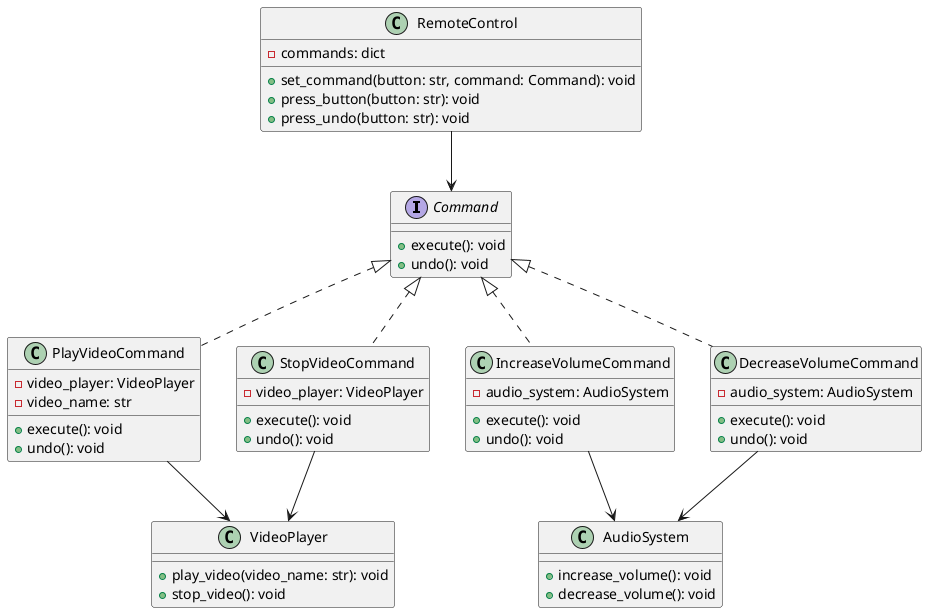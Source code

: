 @startuml
interface Command {
    +execute(): void
    +undo(): void
}

class PlayVideoCommand implements Command {
    -video_player: VideoPlayer
    -video_name: str
    +execute(): void
    +undo(): void
}

class StopVideoCommand implements Command {
    -video_player: VideoPlayer
    +execute(): void
    +undo(): void
}

class IncreaseVolumeCommand implements Command {
    -audio_system: AudioSystem
    +execute(): void
    +undo(): void
}

class DecreaseVolumeCommand implements Command {
    -audio_system: AudioSystem
    +execute(): void
    +undo(): void
}

class VideoPlayer {
    +play_video(video_name: str): void
    +stop_video(): void
}

class AudioSystem {
    +increase_volume(): void
    +decrease_volume(): void
}

class RemoteControl {
    -commands: dict
    +set_command(button: str, command: Command): void
    +press_button(button: str): void
    +press_undo(button: str): void
}

PlayVideoCommand --> VideoPlayer
StopVideoCommand --> VideoPlayer
IncreaseVolumeCommand --> AudioSystem
DecreaseVolumeCommand --> AudioSystem
RemoteControl --> Command
@enduml
